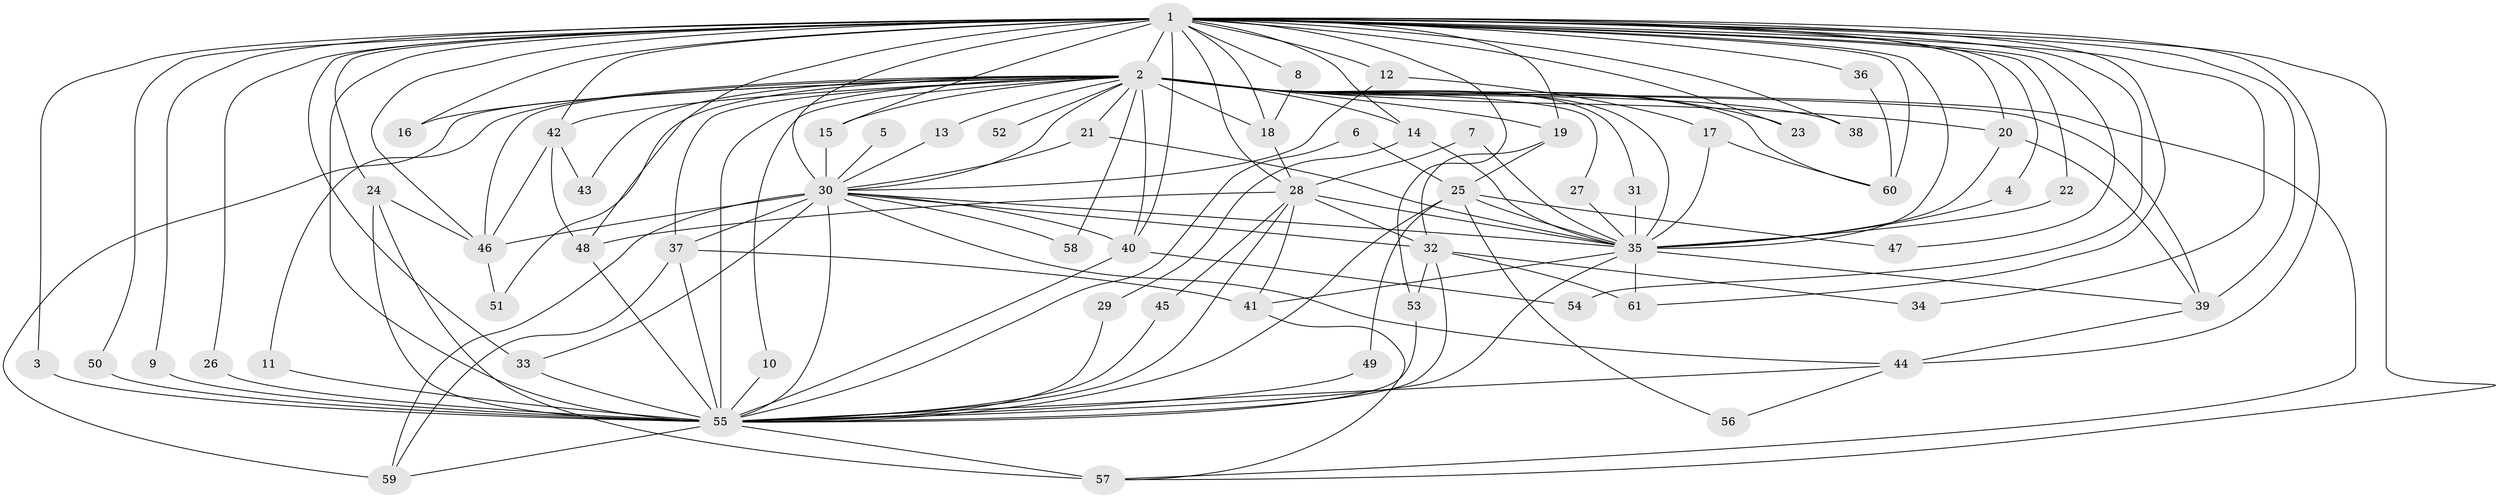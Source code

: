 // original degree distribution, {11: 0.008264462809917356, 25: 0.01652892561983471, 16: 0.008264462809917356, 24: 0.008264462809917356, 28: 0.008264462809917356, 20: 0.024793388429752067, 37: 0.008264462809917356, 4: 0.10743801652892562, 6: 0.01652892561983471, 2: 0.5289256198347108, 3: 0.19008264462809918, 5: 0.06611570247933884, 7: 0.008264462809917356}
// Generated by graph-tools (version 1.1) at 2025/49/03/09/25 03:49:36]
// undirected, 61 vertices, 151 edges
graph export_dot {
graph [start="1"]
  node [color=gray90,style=filled];
  1;
  2;
  3;
  4;
  5;
  6;
  7;
  8;
  9;
  10;
  11;
  12;
  13;
  14;
  15;
  16;
  17;
  18;
  19;
  20;
  21;
  22;
  23;
  24;
  25;
  26;
  27;
  28;
  29;
  30;
  31;
  32;
  33;
  34;
  35;
  36;
  37;
  38;
  39;
  40;
  41;
  42;
  43;
  44;
  45;
  46;
  47;
  48;
  49;
  50;
  51;
  52;
  53;
  54;
  55;
  56;
  57;
  58;
  59;
  60;
  61;
  1 -- 2 [weight=8.0];
  1 -- 3 [weight=1.0];
  1 -- 4 [weight=1.0];
  1 -- 8 [weight=1.0];
  1 -- 9 [weight=1.0];
  1 -- 12 [weight=1.0];
  1 -- 14 [weight=1.0];
  1 -- 15 [weight=1.0];
  1 -- 16 [weight=1.0];
  1 -- 18 [weight=3.0];
  1 -- 19 [weight=1.0];
  1 -- 20 [weight=2.0];
  1 -- 22 [weight=1.0];
  1 -- 23 [weight=1.0];
  1 -- 24 [weight=1.0];
  1 -- 26 [weight=1.0];
  1 -- 28 [weight=1.0];
  1 -- 30 [weight=5.0];
  1 -- 33 [weight=2.0];
  1 -- 34 [weight=1.0];
  1 -- 35 [weight=4.0];
  1 -- 36 [weight=1.0];
  1 -- 38 [weight=3.0];
  1 -- 39 [weight=1.0];
  1 -- 40 [weight=1.0];
  1 -- 42 [weight=1.0];
  1 -- 44 [weight=2.0];
  1 -- 46 [weight=1.0];
  1 -- 47 [weight=1.0];
  1 -- 48 [weight=1.0];
  1 -- 50 [weight=1.0];
  1 -- 53 [weight=1.0];
  1 -- 54 [weight=1.0];
  1 -- 55 [weight=8.0];
  1 -- 57 [weight=1.0];
  1 -- 60 [weight=2.0];
  1 -- 61 [weight=1.0];
  2 -- 10 [weight=1.0];
  2 -- 11 [weight=1.0];
  2 -- 13 [weight=1.0];
  2 -- 14 [weight=1.0];
  2 -- 15 [weight=1.0];
  2 -- 16 [weight=1.0];
  2 -- 18 [weight=1.0];
  2 -- 19 [weight=1.0];
  2 -- 20 [weight=2.0];
  2 -- 21 [weight=2.0];
  2 -- 23 [weight=1.0];
  2 -- 27 [weight=1.0];
  2 -- 30 [weight=2.0];
  2 -- 31 [weight=1.0];
  2 -- 35 [weight=2.0];
  2 -- 37 [weight=1.0];
  2 -- 38 [weight=1.0];
  2 -- 39 [weight=1.0];
  2 -- 40 [weight=1.0];
  2 -- 42 [weight=1.0];
  2 -- 43 [weight=2.0];
  2 -- 46 [weight=1.0];
  2 -- 51 [weight=1.0];
  2 -- 52 [weight=2.0];
  2 -- 55 [weight=4.0];
  2 -- 57 [weight=1.0];
  2 -- 58 [weight=1.0];
  2 -- 59 [weight=1.0];
  2 -- 60 [weight=1.0];
  3 -- 55 [weight=1.0];
  4 -- 35 [weight=1.0];
  5 -- 30 [weight=1.0];
  6 -- 25 [weight=1.0];
  6 -- 55 [weight=1.0];
  7 -- 28 [weight=1.0];
  7 -- 35 [weight=1.0];
  8 -- 18 [weight=1.0];
  9 -- 55 [weight=1.0];
  10 -- 55 [weight=1.0];
  11 -- 55 [weight=1.0];
  12 -- 17 [weight=1.0];
  12 -- 30 [weight=1.0];
  13 -- 30 [weight=1.0];
  14 -- 29 [weight=1.0];
  14 -- 35 [weight=1.0];
  15 -- 30 [weight=1.0];
  17 -- 35 [weight=1.0];
  17 -- 60 [weight=1.0];
  18 -- 28 [weight=1.0];
  19 -- 25 [weight=1.0];
  19 -- 32 [weight=1.0];
  20 -- 35 [weight=1.0];
  20 -- 39 [weight=1.0];
  21 -- 30 [weight=1.0];
  21 -- 35 [weight=1.0];
  22 -- 35 [weight=1.0];
  24 -- 46 [weight=1.0];
  24 -- 55 [weight=1.0];
  24 -- 57 [weight=1.0];
  25 -- 35 [weight=2.0];
  25 -- 47 [weight=1.0];
  25 -- 49 [weight=1.0];
  25 -- 55 [weight=4.0];
  25 -- 56 [weight=1.0];
  26 -- 55 [weight=1.0];
  27 -- 35 [weight=1.0];
  28 -- 32 [weight=1.0];
  28 -- 35 [weight=1.0];
  28 -- 41 [weight=1.0];
  28 -- 45 [weight=1.0];
  28 -- 48 [weight=1.0];
  28 -- 55 [weight=1.0];
  29 -- 55 [weight=1.0];
  30 -- 32 [weight=1.0];
  30 -- 33 [weight=1.0];
  30 -- 35 [weight=1.0];
  30 -- 37 [weight=1.0];
  30 -- 40 [weight=1.0];
  30 -- 44 [weight=1.0];
  30 -- 46 [weight=1.0];
  30 -- 55 [weight=2.0];
  30 -- 58 [weight=1.0];
  30 -- 59 [weight=1.0];
  31 -- 35 [weight=1.0];
  32 -- 34 [weight=1.0];
  32 -- 53 [weight=1.0];
  32 -- 55 [weight=1.0];
  32 -- 61 [weight=1.0];
  33 -- 55 [weight=3.0];
  35 -- 39 [weight=1.0];
  35 -- 41 [weight=1.0];
  35 -- 55 [weight=2.0];
  35 -- 61 [weight=1.0];
  36 -- 60 [weight=1.0];
  37 -- 41 [weight=1.0];
  37 -- 55 [weight=1.0];
  37 -- 59 [weight=1.0];
  39 -- 44 [weight=1.0];
  40 -- 54 [weight=1.0];
  40 -- 55 [weight=1.0];
  41 -- 57 [weight=1.0];
  42 -- 43 [weight=1.0];
  42 -- 46 [weight=1.0];
  42 -- 48 [weight=1.0];
  44 -- 55 [weight=1.0];
  44 -- 56 [weight=1.0];
  45 -- 55 [weight=1.0];
  46 -- 51 [weight=1.0];
  48 -- 55 [weight=1.0];
  49 -- 55 [weight=1.0];
  50 -- 55 [weight=1.0];
  53 -- 55 [weight=1.0];
  55 -- 57 [weight=2.0];
  55 -- 59 [weight=1.0];
}
